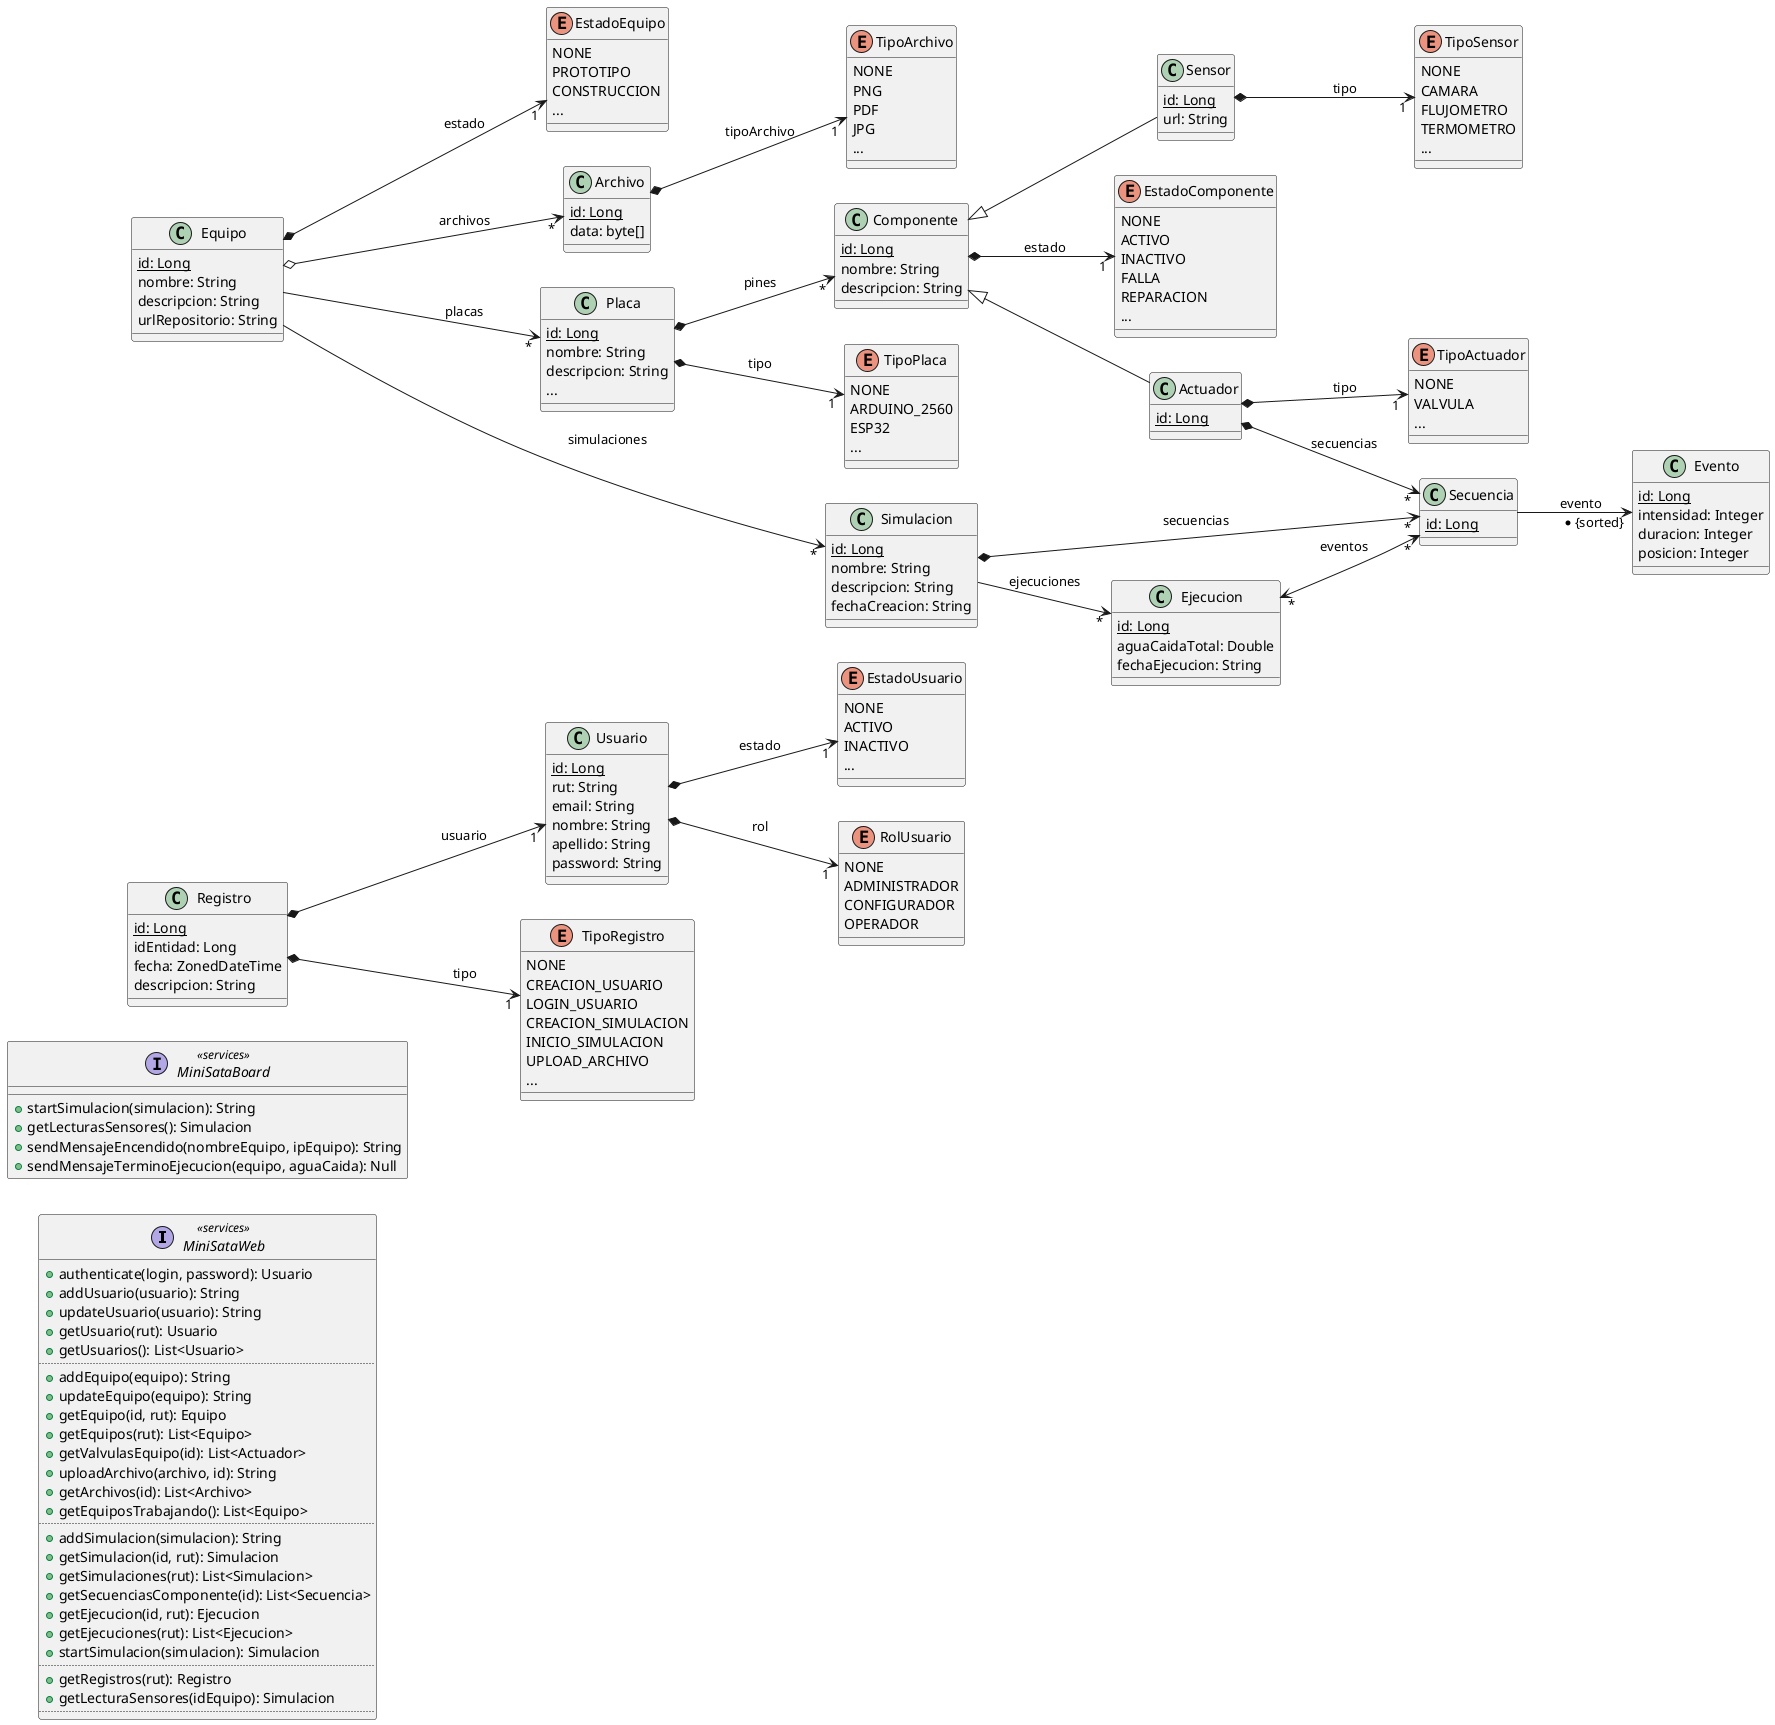 @startuml
left to right direction

interface MiniSataWeb <<services>> {
    + authenticate(login, password): Usuario
    + addUsuario(usuario): String
    + updateUsuario(usuario): String
    + getUsuario(rut): Usuario
    + getUsuarios(): List<Usuario>
    ..
    + addEquipo(equipo): String
    + updateEquipo(equipo): String
    + getEquipo(id, rut): Equipo
    + getEquipos(rut): List<Equipo>
    + getValvulasEquipo(id): List<Actuador>
    + uploadArchivo(archivo, id): String
    + getArchivos(id): List<Archivo>
    + getEquiposTrabajando(): List<Equipo>
    ..
    + addSimulacion(simulacion): String
    + getSimulacion(id, rut): Simulacion
    + getSimulaciones(rut): List<Simulacion>
    + getSecuenciasComponente(id): List<Secuencia>
    + getEjecucion(id, rut): Ejecucion
    + getEjecuciones(rut): List<Ejecucion>
    + startSimulacion(simulacion): Simulacion
    ..
    + getRegistros(rut): Registro
    + getLecturaSensores(idEquipo): Simulacion
    ..
}

interface MiniSataBoard <<services>> {
    /'+ retrieveComponente(id): Componente
    ..'/
    + startSimulacion(simulacion): String
    + getLecturasSensores(): Simulacion
    + sendMensajeEncendido(nombreEquipo, ipEquipo): String
    + sendMensajeTerminoEjecucion(equipo, aguaCaida): Null

}

class Usuario {
    {static} id: Long
    rut: String
    email: String
    nombre: String
    apellido: String
    password: String
}

enum EstadoUsuario {
    NONE
    ACTIVO
    INACTIVO
    ...
}

enum RolUsuario {
    NONE
    ADMINISTRADOR
    CONFIGURADOR
    OPERADOR
}

class Equipo {
    {static} id: Long
    nombre: String
    descripcion: String
    urlRepositorio: String
}


enum EstadoEquipo {
    NONE
    PROTOTIPO
    CONSTRUCCION
    ...
}

class Archivo {
    {static} id: Long
    data: byte[]
}

enum TipoArchivo {
    NONE
    PNG
    PDF
    JPG
    ...
}

class Componente {
    {static} id: Long
    nombre: String
    descripcion: String
}

class Actuador {
    {static} id: Long
}

class Sensor {
    {static} id: Long
    url: String
}

enum EstadoComponente {
    NONE
    ACTIVO
    INACTIVO
    FALLA
    REPARACION
    ...
}

/'enum ConexionComponente {
    NONE
    INPUT_ANALOGICO
    INPUT_DIGITAL
    OUTPUT_ANALOGICO
    OUTPUT_DIGITAL
}'/

enum TipoActuador {
    NONE
    VALVULA
    ...
}

enum TipoSensor {
    NONE
    CAMARA
    FLUJOMETRO
    TERMOMETRO
    ...
}

class Placa {
    {static} id: Long
    nombre: String
    descripcion: String
    ...
}

enum TipoPlaca {
    NONE
    ARDUINO_2560
    ESP32
    ...
}


class Simulacion {
    {static} id: Long
    nombre: String
    descripcion: String
    fechaCreacion: String
}

class Ejecucion {
    {static} id: Long
    aguaCaidaTotal: Double
    fechaEjecucion: String
}

class Evento {
    {static} id: Long
    intensidad: Integer
    duracion: Integer
    posicion: Integer
}

class Secuencia {
    {static} id: Long

}

class Registro {
    {static} id: Long
    idEntidad: Long
    fecha: ZonedDateTime
    descripcion: String
}

enum TipoRegistro {
    NONE
    CREACION_USUARIO
    LOGIN_USUARIO
    CREACION_SIMULACION
    INICIO_SIMULACION
    UPLOAD_ARCHIVO
    ...
}

Usuario *--> "1" EstadoUsuario: estado
Usuario *--> "1" RolUsuario: rol

Equipo o--> "*" Archivo: archivos
Equipo *--> "1" EstadoEquipo: estado
Equipo --> "*" Simulacion: simulaciones
Equipo --> "*" Placa: placas
Placa *--> "*" Componente: pines
Placa *--> "1" TipoPlaca: tipo

Archivo *--> "1"  TipoArchivo: tipoArchivo

Componente *--> "1" EstadoComponente: estado
Componente <|-- Sensor
Componente <|-- Actuador

Actuador *--> "1" TipoActuador: tipo
Sensor *--> "1" TipoSensor: tipo

Secuencia --> "* {sorted}" Evento: evento
'
'Simulacion *--> "*" Componente: componentes
'Actuador --> "1" Secuencia: secuencia
Simulacion *--> "*" Secuencia: secuencias
Actuador *--> "*" Secuencia: secuencias

Simulacion --> "*" Ejecucion: ejecuciones
Ejecucion "*"<-->"*" Secuencia: eventos

Registro *--> "1" Usuario: usuario
Registro *--> "1" TipoRegistro: tipo

@enduml
